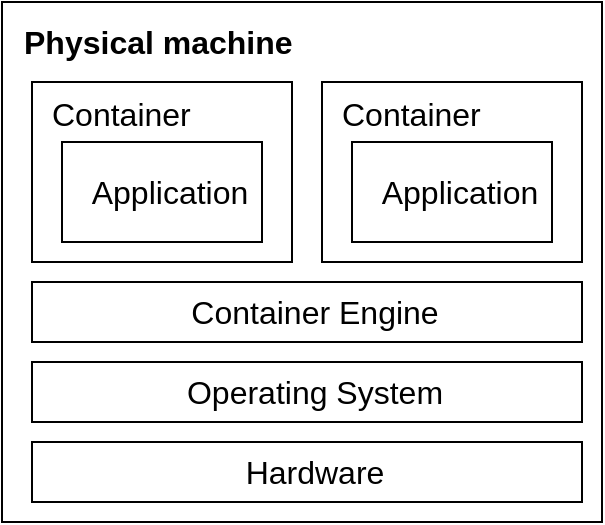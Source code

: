 <mxfile version="20.8.10" type="device"><diagram name="Seite-1" id="6OwtitCjIB_aE75Gur-9"><mxGraphModel dx="1098" dy="828" grid="1" gridSize="10" guides="1" tooltips="1" connect="1" arrows="1" fold="1" page="1" pageScale="1" pageWidth="827" pageHeight="1169" math="0" shadow="0"><root><mxCell id="0"/><mxCell id="1" parent="0"/><mxCell id="D6psQTmcyB2P1BuJtMTh-12" value="Physical machine" style="rounded=0;whiteSpace=wrap;html=1;align=left;verticalAlign=top;spacingLeft=5;spacing=6;fontSize=16;fontStyle=1" vertex="1" parent="1"><mxGeometry x="50" y="40" width="300" height="260" as="geometry"/></mxCell><mxCell id="D6psQTmcyB2P1BuJtMTh-6" value="Container" style="rounded=0;whiteSpace=wrap;html=1;verticalAlign=top;align=left;spacingLeft=8;fontSize=16;" vertex="1" parent="1"><mxGeometry x="65" y="80" width="130" height="90" as="geometry"/></mxCell><mxCell id="D6psQTmcyB2P1BuJtMTh-2" value="Application" style="rounded=0;whiteSpace=wrap;html=1;verticalAlign=middle;align=center;spacingLeft=8;fontSize=16;" vertex="1" parent="1"><mxGeometry x="80" y="110" width="100" height="50" as="geometry"/></mxCell><mxCell id="D6psQTmcyB2P1BuJtMTh-3" value="Container Engine" style="rounded=0;whiteSpace=wrap;html=1;verticalAlign=middle;align=center;spacingLeft=8;fontSize=16;" vertex="1" parent="1"><mxGeometry x="65" y="180" width="275" height="30" as="geometry"/></mxCell><mxCell id="D6psQTmcyB2P1BuJtMTh-5" value="Hardware" style="rounded=0;whiteSpace=wrap;html=1;verticalAlign=middle;align=center;spacingLeft=8;fontSize=16;" vertex="1" parent="1"><mxGeometry x="65" y="260" width="275" height="30" as="geometry"/></mxCell><mxCell id="D6psQTmcyB2P1BuJtMTh-10" value="Application" style="rounded=0;whiteSpace=wrap;html=1;verticalAlign=middle;align=center;spacingLeft=8;fontSize=16;" vertex="1" parent="1"><mxGeometry x="230" y="110" width="100" height="50" as="geometry"/></mxCell><mxCell id="D6psQTmcyB2P1BuJtMTh-13" value="Container" style="rounded=0;whiteSpace=wrap;html=1;verticalAlign=top;align=left;spacingLeft=8;fontSize=16;" vertex="1" parent="1"><mxGeometry x="210" y="80" width="130" height="90" as="geometry"/></mxCell><mxCell id="D6psQTmcyB2P1BuJtMTh-14" value="Application" style="rounded=0;whiteSpace=wrap;html=1;verticalAlign=middle;align=center;spacingLeft=8;fontSize=16;" vertex="1" parent="1"><mxGeometry x="225" y="110" width="100" height="50" as="geometry"/></mxCell><mxCell id="D6psQTmcyB2P1BuJtMTh-15" value="Operating System" style="rounded=0;whiteSpace=wrap;html=1;verticalAlign=middle;align=center;spacingLeft=8;fontSize=16;" vertex="1" parent="1"><mxGeometry x="65" y="220" width="275" height="30" as="geometry"/></mxCell></root></mxGraphModel></diagram></mxfile>